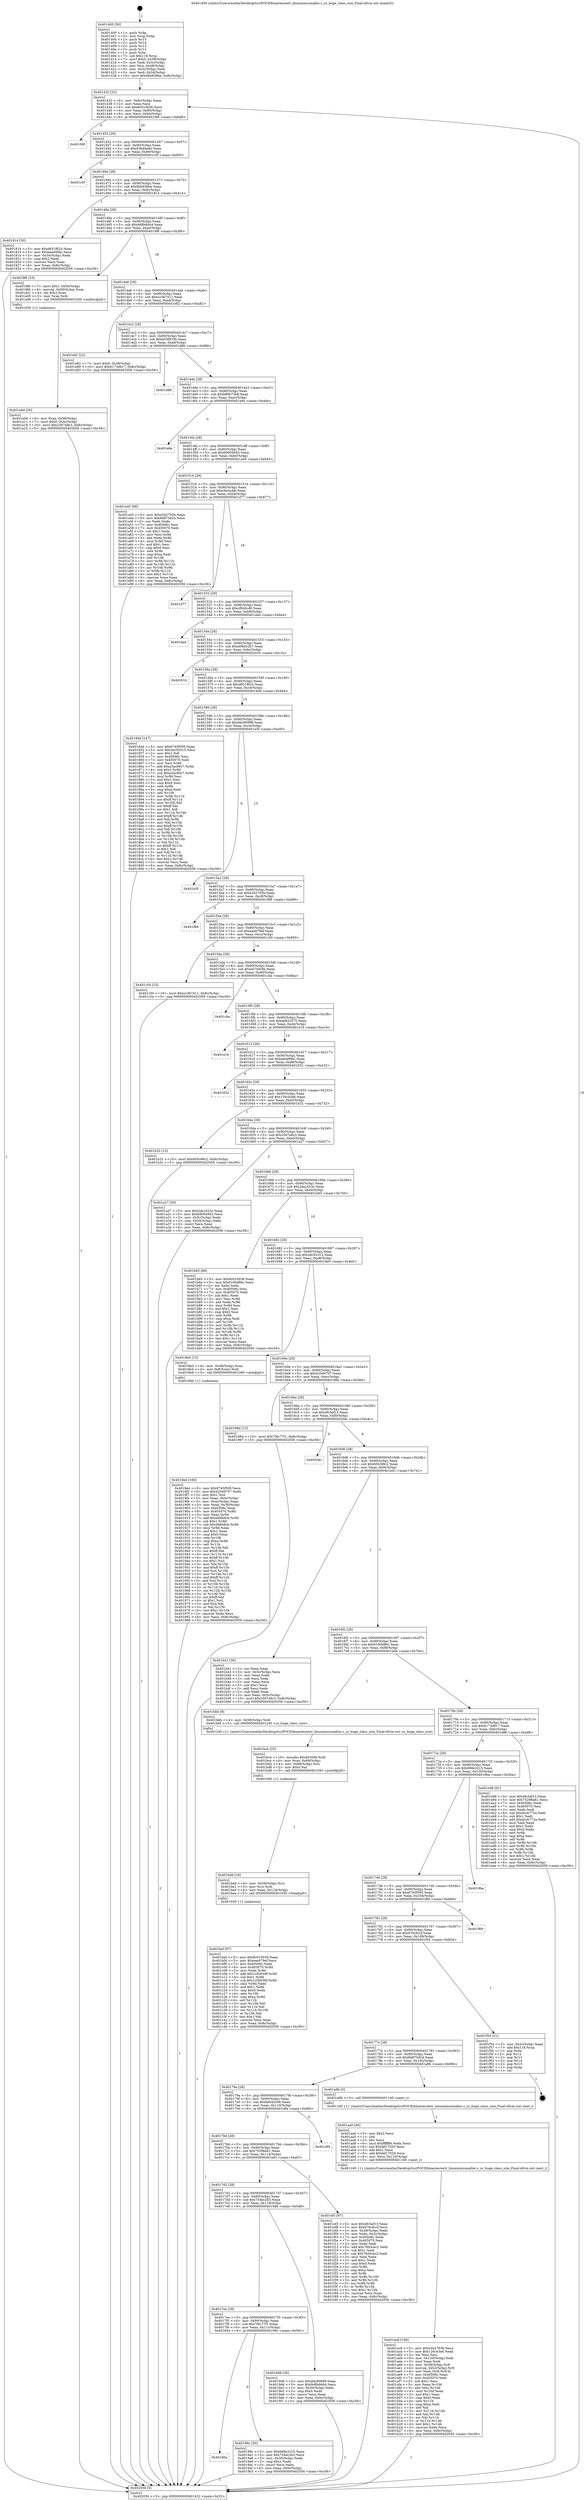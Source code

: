 digraph "0x401400" {
  label = "0x401400 (/mnt/c/Users/mathe/Desktop/tcc/POCII/binaries/extr_linuxmmzsmalloc.c_zs_huge_class_size_Final-ollvm.out::main(0))"
  labelloc = "t"
  node[shape=record]

  Entry [label="",width=0.3,height=0.3,shape=circle,fillcolor=black,style=filled]
  "0x401432" [label="{
     0x401432 [32]\l
     | [instrs]\l
     &nbsp;&nbsp;0x401432 \<+6\>: mov -0x8c(%rbp),%eax\l
     &nbsp;&nbsp;0x401438 \<+2\>: mov %eax,%ecx\l
     &nbsp;&nbsp;0x40143a \<+6\>: sub $0x8c010036,%ecx\l
     &nbsp;&nbsp;0x401440 \<+6\>: mov %eax,-0x90(%rbp)\l
     &nbsp;&nbsp;0x401446 \<+6\>: mov %ecx,-0x94(%rbp)\l
     &nbsp;&nbsp;0x40144c \<+6\>: je 0000000000401fd8 \<main+0xbd8\>\l
  }"]
  "0x401fd8" [label="{
     0x401fd8\l
  }", style=dashed]
  "0x401452" [label="{
     0x401452 [28]\l
     | [instrs]\l
     &nbsp;&nbsp;0x401452 \<+5\>: jmp 0000000000401457 \<main+0x57\>\l
     &nbsp;&nbsp;0x401457 \<+6\>: mov -0x90(%rbp),%eax\l
     &nbsp;&nbsp;0x40145d \<+5\>: sub $0x93bd4ede,%eax\l
     &nbsp;&nbsp;0x401462 \<+6\>: mov %eax,-0x98(%rbp)\l
     &nbsp;&nbsp;0x401468 \<+6\>: je 0000000000401c5f \<main+0x85f\>\l
  }"]
  Exit [label="",width=0.3,height=0.3,shape=circle,fillcolor=black,style=filled,peripheries=2]
  "0x401c5f" [label="{
     0x401c5f\l
  }", style=dashed]
  "0x40146e" [label="{
     0x40146e [28]\l
     | [instrs]\l
     &nbsp;&nbsp;0x40146e \<+5\>: jmp 0000000000401473 \<main+0x73\>\l
     &nbsp;&nbsp;0x401473 \<+6\>: mov -0x90(%rbp),%eax\l
     &nbsp;&nbsp;0x401479 \<+5\>: sub $0x9bb936be,%eax\l
     &nbsp;&nbsp;0x40147e \<+6\>: mov %eax,-0x9c(%rbp)\l
     &nbsp;&nbsp;0x401484 \<+6\>: je 0000000000401814 \<main+0x414\>\l
  }"]
  "0x401bef" [label="{
     0x401bef [97]\l
     | [instrs]\l
     &nbsp;&nbsp;0x401bef \<+5\>: mov $0x8c010036,%eax\l
     &nbsp;&nbsp;0x401bf4 \<+5\>: mov $0xeae979ef,%ecx\l
     &nbsp;&nbsp;0x401bf9 \<+7\>: mov 0x40506c,%edx\l
     &nbsp;&nbsp;0x401c00 \<+8\>: mov 0x405070,%r8d\l
     &nbsp;&nbsp;0x401c08 \<+3\>: mov %edx,%r9d\l
     &nbsp;&nbsp;0x401c0b \<+7\>: add $0x1c5b939f,%r9d\l
     &nbsp;&nbsp;0x401c12 \<+4\>: sub $0x1,%r9d\l
     &nbsp;&nbsp;0x401c16 \<+7\>: sub $0x1c5b939f,%r9d\l
     &nbsp;&nbsp;0x401c1d \<+4\>: imul %r9d,%edx\l
     &nbsp;&nbsp;0x401c21 \<+3\>: and $0x1,%edx\l
     &nbsp;&nbsp;0x401c24 \<+3\>: cmp $0x0,%edx\l
     &nbsp;&nbsp;0x401c27 \<+4\>: sete %r10b\l
     &nbsp;&nbsp;0x401c2b \<+4\>: cmp $0xa,%r8d\l
     &nbsp;&nbsp;0x401c2f \<+4\>: setl %r11b\l
     &nbsp;&nbsp;0x401c33 \<+3\>: mov %r10b,%bl\l
     &nbsp;&nbsp;0x401c36 \<+3\>: and %r11b,%bl\l
     &nbsp;&nbsp;0x401c39 \<+3\>: xor %r11b,%r10b\l
     &nbsp;&nbsp;0x401c3c \<+3\>: or %r10b,%bl\l
     &nbsp;&nbsp;0x401c3f \<+3\>: test $0x1,%bl\l
     &nbsp;&nbsp;0x401c42 \<+3\>: cmovne %ecx,%eax\l
     &nbsp;&nbsp;0x401c45 \<+6\>: mov %eax,-0x8c(%rbp)\l
     &nbsp;&nbsp;0x401c4b \<+5\>: jmp 0000000000402056 \<main+0xc56\>\l
  }"]
  "0x401814" [label="{
     0x401814 [30]\l
     | [instrs]\l
     &nbsp;&nbsp;0x401814 \<+5\>: mov $0xd651f624,%eax\l
     &nbsp;&nbsp;0x401819 \<+5\>: mov $0xeea499bc,%ecx\l
     &nbsp;&nbsp;0x40181e \<+3\>: mov -0x34(%rbp),%edx\l
     &nbsp;&nbsp;0x401821 \<+3\>: cmp $0x2,%edx\l
     &nbsp;&nbsp;0x401824 \<+3\>: cmovne %ecx,%eax\l
     &nbsp;&nbsp;0x401827 \<+6\>: mov %eax,-0x8c(%rbp)\l
     &nbsp;&nbsp;0x40182d \<+5\>: jmp 0000000000402056 \<main+0xc56\>\l
  }"]
  "0x40148a" [label="{
     0x40148a [28]\l
     | [instrs]\l
     &nbsp;&nbsp;0x40148a \<+5\>: jmp 000000000040148f \<main+0x8f\>\l
     &nbsp;&nbsp;0x40148f \<+6\>: mov -0x90(%rbp),%eax\l
     &nbsp;&nbsp;0x401495 \<+5\>: sub $0x9d8b9d44,%eax\l
     &nbsp;&nbsp;0x40149a \<+6\>: mov %eax,-0xa0(%rbp)\l
     &nbsp;&nbsp;0x4014a0 \<+6\>: je 00000000004019f6 \<main+0x5f6\>\l
  }"]
  "0x402056" [label="{
     0x402056 [5]\l
     | [instrs]\l
     &nbsp;&nbsp;0x402056 \<+5\>: jmp 0000000000401432 \<main+0x32\>\l
  }"]
  "0x401400" [label="{
     0x401400 [50]\l
     | [instrs]\l
     &nbsp;&nbsp;0x401400 \<+1\>: push %rbp\l
     &nbsp;&nbsp;0x401401 \<+3\>: mov %rsp,%rbp\l
     &nbsp;&nbsp;0x401404 \<+2\>: push %r15\l
     &nbsp;&nbsp;0x401406 \<+2\>: push %r14\l
     &nbsp;&nbsp;0x401408 \<+2\>: push %r13\l
     &nbsp;&nbsp;0x40140a \<+2\>: push %r12\l
     &nbsp;&nbsp;0x40140c \<+1\>: push %rbx\l
     &nbsp;&nbsp;0x40140d \<+7\>: sub $0x118,%rsp\l
     &nbsp;&nbsp;0x401414 \<+7\>: movl $0x0,-0x38(%rbp)\l
     &nbsp;&nbsp;0x40141b \<+3\>: mov %edi,-0x3c(%rbp)\l
     &nbsp;&nbsp;0x40141e \<+4\>: mov %rsi,-0x48(%rbp)\l
     &nbsp;&nbsp;0x401422 \<+3\>: mov -0x3c(%rbp),%edi\l
     &nbsp;&nbsp;0x401425 \<+3\>: mov %edi,-0x34(%rbp)\l
     &nbsp;&nbsp;0x401428 \<+10\>: movl $0x9bb936be,-0x8c(%rbp)\l
  }"]
  "0x401bdd" [label="{
     0x401bdd [18]\l
     | [instrs]\l
     &nbsp;&nbsp;0x401bdd \<+4\>: mov -0x58(%rbp),%rsi\l
     &nbsp;&nbsp;0x401be1 \<+3\>: mov %rsi,%rdi\l
     &nbsp;&nbsp;0x401be4 \<+6\>: mov %eax,-0x124(%rbp)\l
     &nbsp;&nbsp;0x401bea \<+5\>: call 0000000000401030 \<free@plt\>\l
     | [calls]\l
     &nbsp;&nbsp;0x401030 \{1\} (unknown)\l
  }"]
  "0x4019f6" [label="{
     0x4019f6 [23]\l
     | [instrs]\l
     &nbsp;&nbsp;0x4019f6 \<+7\>: movl $0x1,-0x50(%rbp)\l
     &nbsp;&nbsp;0x4019fd \<+4\>: movslq -0x50(%rbp),%rax\l
     &nbsp;&nbsp;0x401a01 \<+4\>: shl $0x2,%rax\l
     &nbsp;&nbsp;0x401a05 \<+3\>: mov %rax,%rdi\l
     &nbsp;&nbsp;0x401a08 \<+5\>: call 0000000000401050 \<malloc@plt\>\l
     | [calls]\l
     &nbsp;&nbsp;0x401050 \{1\} (unknown)\l
  }"]
  "0x4014a6" [label="{
     0x4014a6 [28]\l
     | [instrs]\l
     &nbsp;&nbsp;0x4014a6 \<+5\>: jmp 00000000004014ab \<main+0xab\>\l
     &nbsp;&nbsp;0x4014ab \<+6\>: mov -0x90(%rbp),%eax\l
     &nbsp;&nbsp;0x4014b1 \<+5\>: sub $0xa10b7411,%eax\l
     &nbsp;&nbsp;0x4014b6 \<+6\>: mov %eax,-0xa4(%rbp)\l
     &nbsp;&nbsp;0x4014bc \<+6\>: je 0000000000401e82 \<main+0xa82\>\l
  }"]
  "0x401bc4" [label="{
     0x401bc4 [25]\l
     | [instrs]\l
     &nbsp;&nbsp;0x401bc4 \<+10\>: movabs $0x4030d6,%rdi\l
     &nbsp;&nbsp;0x401bce \<+4\>: mov %rax,-0x68(%rbp)\l
     &nbsp;&nbsp;0x401bd2 \<+4\>: mov -0x68(%rbp),%rsi\l
     &nbsp;&nbsp;0x401bd6 \<+2\>: mov $0x0,%al\l
     &nbsp;&nbsp;0x401bd8 \<+5\>: call 0000000000401040 \<printf@plt\>\l
     | [calls]\l
     &nbsp;&nbsp;0x401040 \{1\} (unknown)\l
  }"]
  "0x401e82" [label="{
     0x401e82 [22]\l
     | [instrs]\l
     &nbsp;&nbsp;0x401e82 \<+7\>: movl $0x0,-0x38(%rbp)\l
     &nbsp;&nbsp;0x401e89 \<+10\>: movl $0x6173d617,-0x8c(%rbp)\l
     &nbsp;&nbsp;0x401e93 \<+5\>: jmp 0000000000402056 \<main+0xc56\>\l
  }"]
  "0x4014c2" [label="{
     0x4014c2 [28]\l
     | [instrs]\l
     &nbsp;&nbsp;0x4014c2 \<+5\>: jmp 00000000004014c7 \<main+0xc7\>\l
     &nbsp;&nbsp;0x4014c7 \<+6\>: mov -0x90(%rbp),%eax\l
     &nbsp;&nbsp;0x4014cd \<+5\>: sub $0xb03f933b,%eax\l
     &nbsp;&nbsp;0x4014d2 \<+6\>: mov %eax,-0xa8(%rbp)\l
     &nbsp;&nbsp;0x4014d8 \<+6\>: je 0000000000401d86 \<main+0x986\>\l
  }"]
  "0x401ac8" [label="{
     0x401ac8 [106]\l
     | [instrs]\l
     &nbsp;&nbsp;0x401ac8 \<+5\>: mov $0xe342793b,%ecx\l
     &nbsp;&nbsp;0x401acd \<+5\>: mov $0x126c43e6,%edx\l
     &nbsp;&nbsp;0x401ad2 \<+2\>: xor %esi,%esi\l
     &nbsp;&nbsp;0x401ad4 \<+6\>: mov -0x120(%rbp),%edi\l
     &nbsp;&nbsp;0x401ada \<+3\>: imul %eax,%edi\l
     &nbsp;&nbsp;0x401add \<+4\>: mov -0x58(%rbp),%r8\l
     &nbsp;&nbsp;0x401ae1 \<+4\>: movslq -0x5c(%rbp),%r9\l
     &nbsp;&nbsp;0x401ae5 \<+4\>: mov %edi,(%r8,%r9,4)\l
     &nbsp;&nbsp;0x401ae9 \<+7\>: mov 0x40506c,%eax\l
     &nbsp;&nbsp;0x401af0 \<+7\>: mov 0x405070,%edi\l
     &nbsp;&nbsp;0x401af7 \<+3\>: sub $0x1,%esi\l
     &nbsp;&nbsp;0x401afa \<+3\>: mov %eax,%r10d\l
     &nbsp;&nbsp;0x401afd \<+3\>: add %esi,%r10d\l
     &nbsp;&nbsp;0x401b00 \<+4\>: imul %r10d,%eax\l
     &nbsp;&nbsp;0x401b04 \<+3\>: and $0x1,%eax\l
     &nbsp;&nbsp;0x401b07 \<+3\>: cmp $0x0,%eax\l
     &nbsp;&nbsp;0x401b0a \<+4\>: sete %r11b\l
     &nbsp;&nbsp;0x401b0e \<+3\>: cmp $0xa,%edi\l
     &nbsp;&nbsp;0x401b11 \<+3\>: setl %bl\l
     &nbsp;&nbsp;0x401b14 \<+3\>: mov %r11b,%r14b\l
     &nbsp;&nbsp;0x401b17 \<+3\>: and %bl,%r14b\l
     &nbsp;&nbsp;0x401b1a \<+3\>: xor %bl,%r11b\l
     &nbsp;&nbsp;0x401b1d \<+3\>: or %r11b,%r14b\l
     &nbsp;&nbsp;0x401b20 \<+4\>: test $0x1,%r14b\l
     &nbsp;&nbsp;0x401b24 \<+3\>: cmovne %edx,%ecx\l
     &nbsp;&nbsp;0x401b27 \<+6\>: mov %ecx,-0x8c(%rbp)\l
     &nbsp;&nbsp;0x401b2d \<+5\>: jmp 0000000000402056 \<main+0xc56\>\l
  }"]
  "0x401d86" [label="{
     0x401d86\l
  }", style=dashed]
  "0x4014de" [label="{
     0x4014de [28]\l
     | [instrs]\l
     &nbsp;&nbsp;0x4014de \<+5\>: jmp 00000000004014e3 \<main+0xe3\>\l
     &nbsp;&nbsp;0x4014e3 \<+6\>: mov -0x90(%rbp),%eax\l
     &nbsp;&nbsp;0x4014e9 \<+5\>: sub $0xb89b73b8,%eax\l
     &nbsp;&nbsp;0x4014ee \<+6\>: mov %eax,-0xac(%rbp)\l
     &nbsp;&nbsp;0x4014f4 \<+6\>: je 0000000000401e6e \<main+0xa6e\>\l
  }"]
  "0x401aa0" [label="{
     0x401aa0 [40]\l
     | [instrs]\l
     &nbsp;&nbsp;0x401aa0 \<+5\>: mov $0x2,%ecx\l
     &nbsp;&nbsp;0x401aa5 \<+1\>: cltd\l
     &nbsp;&nbsp;0x401aa6 \<+2\>: idiv %ecx\l
     &nbsp;&nbsp;0x401aa8 \<+6\>: imul $0xfffffffe,%edx,%ecx\l
     &nbsp;&nbsp;0x401aae \<+6\>: sub $0xfaf17020,%ecx\l
     &nbsp;&nbsp;0x401ab4 \<+3\>: add $0x1,%ecx\l
     &nbsp;&nbsp;0x401ab7 \<+6\>: add $0xfaf17020,%ecx\l
     &nbsp;&nbsp;0x401abd \<+6\>: mov %ecx,-0x120(%rbp)\l
     &nbsp;&nbsp;0x401ac3 \<+5\>: call 0000000000401160 \<next_i\>\l
     | [calls]\l
     &nbsp;&nbsp;0x401160 \{1\} (/mnt/c/Users/mathe/Desktop/tcc/POCII/binaries/extr_linuxmmzsmalloc.c_zs_huge_class_size_Final-ollvm.out::next_i)\l
  }"]
  "0x401e6e" [label="{
     0x401e6e\l
  }", style=dashed]
  "0x4014fa" [label="{
     0x4014fa [28]\l
     | [instrs]\l
     &nbsp;&nbsp;0x4014fa \<+5\>: jmp 00000000004014ff \<main+0xff\>\l
     &nbsp;&nbsp;0x4014ff \<+6\>: mov -0x90(%rbp),%eax\l
     &nbsp;&nbsp;0x401505 \<+5\>: sub $0xb9004943,%eax\l
     &nbsp;&nbsp;0x40150a \<+6\>: mov %eax,-0xb0(%rbp)\l
     &nbsp;&nbsp;0x401510 \<+6\>: je 0000000000401a45 \<main+0x645\>\l
  }"]
  "0x401a0d" [label="{
     0x401a0d [26]\l
     | [instrs]\l
     &nbsp;&nbsp;0x401a0d \<+4\>: mov %rax,-0x58(%rbp)\l
     &nbsp;&nbsp;0x401a11 \<+7\>: movl $0x0,-0x5c(%rbp)\l
     &nbsp;&nbsp;0x401a18 \<+10\>: movl $0x2567a8c3,-0x8c(%rbp)\l
     &nbsp;&nbsp;0x401a22 \<+5\>: jmp 0000000000402056 \<main+0xc56\>\l
  }"]
  "0x401a45" [label="{
     0x401a45 [86]\l
     | [instrs]\l
     &nbsp;&nbsp;0x401a45 \<+5\>: mov $0xe342793b,%eax\l
     &nbsp;&nbsp;0x401a4a \<+5\>: mov $0x6b875d24,%ecx\l
     &nbsp;&nbsp;0x401a4f \<+2\>: xor %edx,%edx\l
     &nbsp;&nbsp;0x401a51 \<+7\>: mov 0x40506c,%esi\l
     &nbsp;&nbsp;0x401a58 \<+7\>: mov 0x405070,%edi\l
     &nbsp;&nbsp;0x401a5f \<+3\>: sub $0x1,%edx\l
     &nbsp;&nbsp;0x401a62 \<+3\>: mov %esi,%r8d\l
     &nbsp;&nbsp;0x401a65 \<+3\>: add %edx,%r8d\l
     &nbsp;&nbsp;0x401a68 \<+4\>: imul %r8d,%esi\l
     &nbsp;&nbsp;0x401a6c \<+3\>: and $0x1,%esi\l
     &nbsp;&nbsp;0x401a6f \<+3\>: cmp $0x0,%esi\l
     &nbsp;&nbsp;0x401a72 \<+4\>: sete %r9b\l
     &nbsp;&nbsp;0x401a76 \<+3\>: cmp $0xa,%edi\l
     &nbsp;&nbsp;0x401a79 \<+4\>: setl %r10b\l
     &nbsp;&nbsp;0x401a7d \<+3\>: mov %r9b,%r11b\l
     &nbsp;&nbsp;0x401a80 \<+3\>: and %r10b,%r11b\l
     &nbsp;&nbsp;0x401a83 \<+3\>: xor %r10b,%r9b\l
     &nbsp;&nbsp;0x401a86 \<+3\>: or %r9b,%r11b\l
     &nbsp;&nbsp;0x401a89 \<+4\>: test $0x1,%r11b\l
     &nbsp;&nbsp;0x401a8d \<+3\>: cmovne %ecx,%eax\l
     &nbsp;&nbsp;0x401a90 \<+6\>: mov %eax,-0x8c(%rbp)\l
     &nbsp;&nbsp;0x401a96 \<+5\>: jmp 0000000000402056 \<main+0xc56\>\l
  }"]
  "0x401516" [label="{
     0x401516 [28]\l
     | [instrs]\l
     &nbsp;&nbsp;0x401516 \<+5\>: jmp 000000000040151b \<main+0x11b\>\l
     &nbsp;&nbsp;0x40151b \<+6\>: mov -0x90(%rbp),%eax\l
     &nbsp;&nbsp;0x401521 \<+5\>: sub $0xc9a5a4fe,%eax\l
     &nbsp;&nbsp;0x401526 \<+6\>: mov %eax,-0xb4(%rbp)\l
     &nbsp;&nbsp;0x40152c \<+6\>: je 0000000000401d77 \<main+0x977\>\l
  }"]
  "0x40180a" [label="{
     0x40180a\l
  }", style=dashed]
  "0x401d77" [label="{
     0x401d77\l
  }", style=dashed]
  "0x401532" [label="{
     0x401532 [28]\l
     | [instrs]\l
     &nbsp;&nbsp;0x401532 \<+5\>: jmp 0000000000401537 \<main+0x137\>\l
     &nbsp;&nbsp;0x401537 \<+6\>: mov -0x90(%rbp),%eax\l
     &nbsp;&nbsp;0x40153d \<+5\>: sub $0xcf040cd9,%eax\l
     &nbsp;&nbsp;0x401542 \<+6\>: mov %eax,-0xb8(%rbp)\l
     &nbsp;&nbsp;0x401548 \<+6\>: je 0000000000401da4 \<main+0x9a4\>\l
  }"]
  "0x40199c" [label="{
     0x40199c [30]\l
     | [instrs]\l
     &nbsp;&nbsp;0x40199c \<+5\>: mov $0x668e3215,%eax\l
     &nbsp;&nbsp;0x4019a1 \<+5\>: mov $0x754bc2b3,%ecx\l
     &nbsp;&nbsp;0x4019a6 \<+3\>: mov -0x30(%rbp),%edx\l
     &nbsp;&nbsp;0x4019a9 \<+3\>: cmp $0x1,%edx\l
     &nbsp;&nbsp;0x4019ac \<+3\>: cmovl %ecx,%eax\l
     &nbsp;&nbsp;0x4019af \<+6\>: mov %eax,-0x8c(%rbp)\l
     &nbsp;&nbsp;0x4019b5 \<+5\>: jmp 0000000000402056 \<main+0xc56\>\l
  }"]
  "0x401da4" [label="{
     0x401da4\l
  }", style=dashed]
  "0x40154e" [label="{
     0x40154e [28]\l
     | [instrs]\l
     &nbsp;&nbsp;0x40154e \<+5\>: jmp 0000000000401553 \<main+0x153\>\l
     &nbsp;&nbsp;0x401553 \<+6\>: mov -0x90(%rbp),%eax\l
     &nbsp;&nbsp;0x401559 \<+5\>: sub $0xd06b52b7,%eax\l
     &nbsp;&nbsp;0x40155e \<+6\>: mov %eax,-0xbc(%rbp)\l
     &nbsp;&nbsp;0x401564 \<+6\>: je 000000000040201b \<main+0xc1b\>\l
  }"]
  "0x4017ee" [label="{
     0x4017ee [28]\l
     | [instrs]\l
     &nbsp;&nbsp;0x4017ee \<+5\>: jmp 00000000004017f3 \<main+0x3f3\>\l
     &nbsp;&nbsp;0x4017f3 \<+6\>: mov -0x90(%rbp),%eax\l
     &nbsp;&nbsp;0x4017f9 \<+5\>: sub $0x7f4c77f1,%eax\l
     &nbsp;&nbsp;0x4017fe \<+6\>: mov %eax,-0x11c(%rbp)\l
     &nbsp;&nbsp;0x401804 \<+6\>: je 000000000040199c \<main+0x59c\>\l
  }"]
  "0x40201b" [label="{
     0x40201b\l
  }", style=dashed]
  "0x40156a" [label="{
     0x40156a [28]\l
     | [instrs]\l
     &nbsp;&nbsp;0x40156a \<+5\>: jmp 000000000040156f \<main+0x16f\>\l
     &nbsp;&nbsp;0x40156f \<+6\>: mov -0x90(%rbp),%eax\l
     &nbsp;&nbsp;0x401575 \<+5\>: sub $0xd651f624,%eax\l
     &nbsp;&nbsp;0x40157a \<+6\>: mov %eax,-0xc0(%rbp)\l
     &nbsp;&nbsp;0x401580 \<+6\>: je 000000000040184d \<main+0x44d\>\l
  }"]
  "0x4019d8" [label="{
     0x4019d8 [30]\l
     | [instrs]\l
     &nbsp;&nbsp;0x4019d8 \<+5\>: mov $0xddc80998,%eax\l
     &nbsp;&nbsp;0x4019dd \<+5\>: mov $0x9d8b9d44,%ecx\l
     &nbsp;&nbsp;0x4019e2 \<+3\>: mov -0x30(%rbp),%edx\l
     &nbsp;&nbsp;0x4019e5 \<+3\>: cmp $0x0,%edx\l
     &nbsp;&nbsp;0x4019e8 \<+3\>: cmove %ecx,%eax\l
     &nbsp;&nbsp;0x4019eb \<+6\>: mov %eax,-0x8c(%rbp)\l
     &nbsp;&nbsp;0x4019f1 \<+5\>: jmp 0000000000402056 \<main+0xc56\>\l
  }"]
  "0x40184d" [label="{
     0x40184d [147]\l
     | [instrs]\l
     &nbsp;&nbsp;0x40184d \<+5\>: mov $0x6745f595,%eax\l
     &nbsp;&nbsp;0x401852 \<+5\>: mov $0x3dc50315,%ecx\l
     &nbsp;&nbsp;0x401857 \<+2\>: mov $0x1,%dl\l
     &nbsp;&nbsp;0x401859 \<+7\>: mov 0x40506c,%esi\l
     &nbsp;&nbsp;0x401860 \<+7\>: mov 0x405070,%edi\l
     &nbsp;&nbsp;0x401867 \<+3\>: mov %esi,%r8d\l
     &nbsp;&nbsp;0x40186a \<+7\>: add $0xa3ac80c7,%r8d\l
     &nbsp;&nbsp;0x401871 \<+4\>: sub $0x1,%r8d\l
     &nbsp;&nbsp;0x401875 \<+7\>: sub $0xa3ac80c7,%r8d\l
     &nbsp;&nbsp;0x40187c \<+4\>: imul %r8d,%esi\l
     &nbsp;&nbsp;0x401880 \<+3\>: and $0x1,%esi\l
     &nbsp;&nbsp;0x401883 \<+3\>: cmp $0x0,%esi\l
     &nbsp;&nbsp;0x401886 \<+4\>: sete %r9b\l
     &nbsp;&nbsp;0x40188a \<+3\>: cmp $0xa,%edi\l
     &nbsp;&nbsp;0x40188d \<+4\>: setl %r10b\l
     &nbsp;&nbsp;0x401891 \<+3\>: mov %r9b,%r11b\l
     &nbsp;&nbsp;0x401894 \<+4\>: xor $0xff,%r11b\l
     &nbsp;&nbsp;0x401898 \<+3\>: mov %r10b,%bl\l
     &nbsp;&nbsp;0x40189b \<+3\>: xor $0xff,%bl\l
     &nbsp;&nbsp;0x40189e \<+3\>: xor $0x1,%dl\l
     &nbsp;&nbsp;0x4018a1 \<+3\>: mov %r11b,%r14b\l
     &nbsp;&nbsp;0x4018a4 \<+4\>: and $0xff,%r14b\l
     &nbsp;&nbsp;0x4018a8 \<+3\>: and %dl,%r9b\l
     &nbsp;&nbsp;0x4018ab \<+3\>: mov %bl,%r15b\l
     &nbsp;&nbsp;0x4018ae \<+4\>: and $0xff,%r15b\l
     &nbsp;&nbsp;0x4018b2 \<+3\>: and %dl,%r10b\l
     &nbsp;&nbsp;0x4018b5 \<+3\>: or %r9b,%r14b\l
     &nbsp;&nbsp;0x4018b8 \<+3\>: or %r10b,%r15b\l
     &nbsp;&nbsp;0x4018bb \<+3\>: xor %r15b,%r14b\l
     &nbsp;&nbsp;0x4018be \<+3\>: or %bl,%r11b\l
     &nbsp;&nbsp;0x4018c1 \<+4\>: xor $0xff,%r11b\l
     &nbsp;&nbsp;0x4018c5 \<+3\>: or $0x1,%dl\l
     &nbsp;&nbsp;0x4018c8 \<+3\>: and %dl,%r11b\l
     &nbsp;&nbsp;0x4018cb \<+3\>: or %r11b,%r14b\l
     &nbsp;&nbsp;0x4018ce \<+4\>: test $0x1,%r14b\l
     &nbsp;&nbsp;0x4018d2 \<+3\>: cmovne %ecx,%eax\l
     &nbsp;&nbsp;0x4018d5 \<+6\>: mov %eax,-0x8c(%rbp)\l
     &nbsp;&nbsp;0x4018db \<+5\>: jmp 0000000000402056 \<main+0xc56\>\l
  }"]
  "0x401586" [label="{
     0x401586 [28]\l
     | [instrs]\l
     &nbsp;&nbsp;0x401586 \<+5\>: jmp 000000000040158b \<main+0x18b\>\l
     &nbsp;&nbsp;0x40158b \<+6\>: mov -0x90(%rbp),%eax\l
     &nbsp;&nbsp;0x401591 \<+5\>: sub $0xddc80998,%eax\l
     &nbsp;&nbsp;0x401596 \<+6\>: mov %eax,-0xc4(%rbp)\l
     &nbsp;&nbsp;0x40159c \<+6\>: je 0000000000401e5f \<main+0xa5f\>\l
  }"]
  "0x4017d2" [label="{
     0x4017d2 [28]\l
     | [instrs]\l
     &nbsp;&nbsp;0x4017d2 \<+5\>: jmp 00000000004017d7 \<main+0x3d7\>\l
     &nbsp;&nbsp;0x4017d7 \<+6\>: mov -0x90(%rbp),%eax\l
     &nbsp;&nbsp;0x4017dd \<+5\>: sub $0x754bc2b3,%eax\l
     &nbsp;&nbsp;0x4017e2 \<+6\>: mov %eax,-0x118(%rbp)\l
     &nbsp;&nbsp;0x4017e8 \<+6\>: je 00000000004019d8 \<main+0x5d8\>\l
  }"]
  "0x401e5f" [label="{
     0x401e5f\l
  }", style=dashed]
  "0x4015a2" [label="{
     0x4015a2 [28]\l
     | [instrs]\l
     &nbsp;&nbsp;0x4015a2 \<+5\>: jmp 00000000004015a7 \<main+0x1a7\>\l
     &nbsp;&nbsp;0x4015a7 \<+6\>: mov -0x90(%rbp),%eax\l
     &nbsp;&nbsp;0x4015ad \<+5\>: sub $0xe342793b,%eax\l
     &nbsp;&nbsp;0x4015b2 \<+6\>: mov %eax,-0xc8(%rbp)\l
     &nbsp;&nbsp;0x4015b8 \<+6\>: je 0000000000401f88 \<main+0xb88\>\l
  }"]
  "0x401ef3" [label="{
     0x401ef3 [97]\l
     | [instrs]\l
     &nbsp;&nbsp;0x401ef3 \<+5\>: mov $0x4fc5af13,%eax\l
     &nbsp;&nbsp;0x401ef8 \<+5\>: mov $0x676c6ccf,%ecx\l
     &nbsp;&nbsp;0x401efd \<+3\>: mov -0x38(%rbp),%edx\l
     &nbsp;&nbsp;0x401f00 \<+3\>: mov %edx,-0x2c(%rbp)\l
     &nbsp;&nbsp;0x401f03 \<+7\>: mov 0x40506c,%edx\l
     &nbsp;&nbsp;0x401f0a \<+7\>: mov 0x405070,%esi\l
     &nbsp;&nbsp;0x401f11 \<+2\>: mov %edx,%edi\l
     &nbsp;&nbsp;0x401f13 \<+6\>: add $0x76d3cec2,%edi\l
     &nbsp;&nbsp;0x401f19 \<+3\>: sub $0x1,%edi\l
     &nbsp;&nbsp;0x401f1c \<+6\>: sub $0x76d3cec2,%edi\l
     &nbsp;&nbsp;0x401f22 \<+3\>: imul %edi,%edx\l
     &nbsp;&nbsp;0x401f25 \<+3\>: and $0x1,%edx\l
     &nbsp;&nbsp;0x401f28 \<+3\>: cmp $0x0,%edx\l
     &nbsp;&nbsp;0x401f2b \<+4\>: sete %r8b\l
     &nbsp;&nbsp;0x401f2f \<+3\>: cmp $0xa,%esi\l
     &nbsp;&nbsp;0x401f32 \<+4\>: setl %r9b\l
     &nbsp;&nbsp;0x401f36 \<+3\>: mov %r8b,%r10b\l
     &nbsp;&nbsp;0x401f39 \<+3\>: and %r9b,%r10b\l
     &nbsp;&nbsp;0x401f3c \<+3\>: xor %r9b,%r8b\l
     &nbsp;&nbsp;0x401f3f \<+3\>: or %r8b,%r10b\l
     &nbsp;&nbsp;0x401f42 \<+4\>: test $0x1,%r10b\l
     &nbsp;&nbsp;0x401f46 \<+3\>: cmovne %ecx,%eax\l
     &nbsp;&nbsp;0x401f49 \<+6\>: mov %eax,-0x8c(%rbp)\l
     &nbsp;&nbsp;0x401f4f \<+5\>: jmp 0000000000402056 \<main+0xc56\>\l
  }"]
  "0x401f88" [label="{
     0x401f88\l
  }", style=dashed]
  "0x4015be" [label="{
     0x4015be [28]\l
     | [instrs]\l
     &nbsp;&nbsp;0x4015be \<+5\>: jmp 00000000004015c3 \<main+0x1c3\>\l
     &nbsp;&nbsp;0x4015c3 \<+6\>: mov -0x90(%rbp),%eax\l
     &nbsp;&nbsp;0x4015c9 \<+5\>: sub $0xeae979ef,%eax\l
     &nbsp;&nbsp;0x4015ce \<+6\>: mov %eax,-0xcc(%rbp)\l
     &nbsp;&nbsp;0x4015d4 \<+6\>: je 0000000000401c50 \<main+0x850\>\l
  }"]
  "0x4017b6" [label="{
     0x4017b6 [28]\l
     | [instrs]\l
     &nbsp;&nbsp;0x4017b6 \<+5\>: jmp 00000000004017bb \<main+0x3bb\>\l
     &nbsp;&nbsp;0x4017bb \<+6\>: mov -0x90(%rbp),%eax\l
     &nbsp;&nbsp;0x4017c1 \<+5\>: sub $0x75296a61,%eax\l
     &nbsp;&nbsp;0x4017c6 \<+6\>: mov %eax,-0x114(%rbp)\l
     &nbsp;&nbsp;0x4017cc \<+6\>: je 0000000000401ef3 \<main+0xaf3\>\l
  }"]
  "0x401c50" [label="{
     0x401c50 [15]\l
     | [instrs]\l
     &nbsp;&nbsp;0x401c50 \<+10\>: movl $0xa10b7411,-0x8c(%rbp)\l
     &nbsp;&nbsp;0x401c5a \<+5\>: jmp 0000000000402056 \<main+0xc56\>\l
  }"]
  "0x4015da" [label="{
     0x4015da [28]\l
     | [instrs]\l
     &nbsp;&nbsp;0x4015da \<+5\>: jmp 00000000004015df \<main+0x1df\>\l
     &nbsp;&nbsp;0x4015df \<+6\>: mov -0x90(%rbp),%eax\l
     &nbsp;&nbsp;0x4015e5 \<+5\>: sub $0xed745c9e,%eax\l
     &nbsp;&nbsp;0x4015ea \<+6\>: mov %eax,-0xd0(%rbp)\l
     &nbsp;&nbsp;0x4015f0 \<+6\>: je 0000000000401cba \<main+0x8ba\>\l
  }"]
  "0x401df4" [label="{
     0x401df4\l
  }", style=dashed]
  "0x401cba" [label="{
     0x401cba\l
  }", style=dashed]
  "0x4015f6" [label="{
     0x4015f6 [28]\l
     | [instrs]\l
     &nbsp;&nbsp;0x4015f6 \<+5\>: jmp 00000000004015fb \<main+0x1fb\>\l
     &nbsp;&nbsp;0x4015fb \<+6\>: mov -0x90(%rbp),%eax\l
     &nbsp;&nbsp;0x401601 \<+5\>: sub $0xee823575,%eax\l
     &nbsp;&nbsp;0x401606 \<+6\>: mov %eax,-0xd4(%rbp)\l
     &nbsp;&nbsp;0x40160c \<+6\>: je 0000000000401e16 \<main+0xa16\>\l
  }"]
  "0x40179a" [label="{
     0x40179a [28]\l
     | [instrs]\l
     &nbsp;&nbsp;0x40179a \<+5\>: jmp 000000000040179f \<main+0x39f\>\l
     &nbsp;&nbsp;0x40179f \<+6\>: mov -0x90(%rbp),%eax\l
     &nbsp;&nbsp;0x4017a5 \<+5\>: sub $0x6e043c06,%eax\l
     &nbsp;&nbsp;0x4017aa \<+6\>: mov %eax,-0x110(%rbp)\l
     &nbsp;&nbsp;0x4017b0 \<+6\>: je 0000000000401df4 \<main+0x9f4\>\l
  }"]
  "0x401e16" [label="{
     0x401e16\l
  }", style=dashed]
  "0x401612" [label="{
     0x401612 [28]\l
     | [instrs]\l
     &nbsp;&nbsp;0x401612 \<+5\>: jmp 0000000000401617 \<main+0x217\>\l
     &nbsp;&nbsp;0x401617 \<+6\>: mov -0x90(%rbp),%eax\l
     &nbsp;&nbsp;0x40161d \<+5\>: sub $0xeea499bc,%eax\l
     &nbsp;&nbsp;0x401622 \<+6\>: mov %eax,-0xd8(%rbp)\l
     &nbsp;&nbsp;0x401628 \<+6\>: je 0000000000401832 \<main+0x432\>\l
  }"]
  "0x401a9b" [label="{
     0x401a9b [5]\l
     | [instrs]\l
     &nbsp;&nbsp;0x401a9b \<+5\>: call 0000000000401160 \<next_i\>\l
     | [calls]\l
     &nbsp;&nbsp;0x401160 \{1\} (/mnt/c/Users/mathe/Desktop/tcc/POCII/binaries/extr_linuxmmzsmalloc.c_zs_huge_class_size_Final-ollvm.out::next_i)\l
  }"]
  "0x401832" [label="{
     0x401832\l
  }", style=dashed]
  "0x40162e" [label="{
     0x40162e [28]\l
     | [instrs]\l
     &nbsp;&nbsp;0x40162e \<+5\>: jmp 0000000000401633 \<main+0x233\>\l
     &nbsp;&nbsp;0x401633 \<+6\>: mov -0x90(%rbp),%eax\l
     &nbsp;&nbsp;0x401639 \<+5\>: sub $0x126c43e6,%eax\l
     &nbsp;&nbsp;0x40163e \<+6\>: mov %eax,-0xdc(%rbp)\l
     &nbsp;&nbsp;0x401644 \<+6\>: je 0000000000401b32 \<main+0x732\>\l
  }"]
  "0x40177e" [label="{
     0x40177e [28]\l
     | [instrs]\l
     &nbsp;&nbsp;0x40177e \<+5\>: jmp 0000000000401783 \<main+0x383\>\l
     &nbsp;&nbsp;0x401783 \<+6\>: mov -0x90(%rbp),%eax\l
     &nbsp;&nbsp;0x401789 \<+5\>: sub $0x6b875d24,%eax\l
     &nbsp;&nbsp;0x40178e \<+6\>: mov %eax,-0x10c(%rbp)\l
     &nbsp;&nbsp;0x401794 \<+6\>: je 0000000000401a9b \<main+0x69b\>\l
  }"]
  "0x401b32" [label="{
     0x401b32 [15]\l
     | [instrs]\l
     &nbsp;&nbsp;0x401b32 \<+10\>: movl $0x605c99c2,-0x8c(%rbp)\l
     &nbsp;&nbsp;0x401b3c \<+5\>: jmp 0000000000402056 \<main+0xc56\>\l
  }"]
  "0x40164a" [label="{
     0x40164a [28]\l
     | [instrs]\l
     &nbsp;&nbsp;0x40164a \<+5\>: jmp 000000000040164f \<main+0x24f\>\l
     &nbsp;&nbsp;0x40164f \<+6\>: mov -0x90(%rbp),%eax\l
     &nbsp;&nbsp;0x401655 \<+5\>: sub $0x2567a8c3,%eax\l
     &nbsp;&nbsp;0x40165a \<+6\>: mov %eax,-0xe0(%rbp)\l
     &nbsp;&nbsp;0x401660 \<+6\>: je 0000000000401a27 \<main+0x627\>\l
  }"]
  "0x401f54" [label="{
     0x401f54 [21]\l
     | [instrs]\l
     &nbsp;&nbsp;0x401f54 \<+3\>: mov -0x2c(%rbp),%eax\l
     &nbsp;&nbsp;0x401f57 \<+7\>: add $0x118,%rsp\l
     &nbsp;&nbsp;0x401f5e \<+1\>: pop %rbx\l
     &nbsp;&nbsp;0x401f5f \<+2\>: pop %r12\l
     &nbsp;&nbsp;0x401f61 \<+2\>: pop %r13\l
     &nbsp;&nbsp;0x401f63 \<+2\>: pop %r14\l
     &nbsp;&nbsp;0x401f65 \<+2\>: pop %r15\l
     &nbsp;&nbsp;0x401f67 \<+1\>: pop %rbp\l
     &nbsp;&nbsp;0x401f68 \<+1\>: ret\l
  }"]
  "0x401a27" [label="{
     0x401a27 [30]\l
     | [instrs]\l
     &nbsp;&nbsp;0x401a27 \<+5\>: mov $0x2da1623c,%eax\l
     &nbsp;&nbsp;0x401a2c \<+5\>: mov $0xb9004943,%ecx\l
     &nbsp;&nbsp;0x401a31 \<+3\>: mov -0x5c(%rbp),%edx\l
     &nbsp;&nbsp;0x401a34 \<+3\>: cmp -0x50(%rbp),%edx\l
     &nbsp;&nbsp;0x401a37 \<+3\>: cmovl %ecx,%eax\l
     &nbsp;&nbsp;0x401a3a \<+6\>: mov %eax,-0x8c(%rbp)\l
     &nbsp;&nbsp;0x401a40 \<+5\>: jmp 0000000000402056 \<main+0xc56\>\l
  }"]
  "0x401666" [label="{
     0x401666 [28]\l
     | [instrs]\l
     &nbsp;&nbsp;0x401666 \<+5\>: jmp 000000000040166b \<main+0x26b\>\l
     &nbsp;&nbsp;0x40166b \<+6\>: mov -0x90(%rbp),%eax\l
     &nbsp;&nbsp;0x401671 \<+5\>: sub $0x2da1623c,%eax\l
     &nbsp;&nbsp;0x401676 \<+6\>: mov %eax,-0xe4(%rbp)\l
     &nbsp;&nbsp;0x40167c \<+6\>: je 0000000000401b65 \<main+0x765\>\l
  }"]
  "0x401762" [label="{
     0x401762 [28]\l
     | [instrs]\l
     &nbsp;&nbsp;0x401762 \<+5\>: jmp 0000000000401767 \<main+0x367\>\l
     &nbsp;&nbsp;0x401767 \<+6\>: mov -0x90(%rbp),%eax\l
     &nbsp;&nbsp;0x40176d \<+5\>: sub $0x676c6ccf,%eax\l
     &nbsp;&nbsp;0x401772 \<+6\>: mov %eax,-0x108(%rbp)\l
     &nbsp;&nbsp;0x401778 \<+6\>: je 0000000000401f54 \<main+0xb54\>\l
  }"]
  "0x401b65" [label="{
     0x401b65 [86]\l
     | [instrs]\l
     &nbsp;&nbsp;0x401b65 \<+5\>: mov $0x8c010036,%eax\l
     &nbsp;&nbsp;0x401b6a \<+5\>: mov $0x6160d86c,%ecx\l
     &nbsp;&nbsp;0x401b6f \<+2\>: xor %edx,%edx\l
     &nbsp;&nbsp;0x401b71 \<+7\>: mov 0x40506c,%esi\l
     &nbsp;&nbsp;0x401b78 \<+7\>: mov 0x405070,%edi\l
     &nbsp;&nbsp;0x401b7f \<+3\>: sub $0x1,%edx\l
     &nbsp;&nbsp;0x401b82 \<+3\>: mov %esi,%r8d\l
     &nbsp;&nbsp;0x401b85 \<+3\>: add %edx,%r8d\l
     &nbsp;&nbsp;0x401b88 \<+4\>: imul %r8d,%esi\l
     &nbsp;&nbsp;0x401b8c \<+3\>: and $0x1,%esi\l
     &nbsp;&nbsp;0x401b8f \<+3\>: cmp $0x0,%esi\l
     &nbsp;&nbsp;0x401b92 \<+4\>: sete %r9b\l
     &nbsp;&nbsp;0x401b96 \<+3\>: cmp $0xa,%edi\l
     &nbsp;&nbsp;0x401b99 \<+4\>: setl %r10b\l
     &nbsp;&nbsp;0x401b9d \<+3\>: mov %r9b,%r11b\l
     &nbsp;&nbsp;0x401ba0 \<+3\>: and %r10b,%r11b\l
     &nbsp;&nbsp;0x401ba3 \<+3\>: xor %r10b,%r9b\l
     &nbsp;&nbsp;0x401ba6 \<+3\>: or %r9b,%r11b\l
     &nbsp;&nbsp;0x401ba9 \<+4\>: test $0x1,%r11b\l
     &nbsp;&nbsp;0x401bad \<+3\>: cmovne %ecx,%eax\l
     &nbsp;&nbsp;0x401bb0 \<+6\>: mov %eax,-0x8c(%rbp)\l
     &nbsp;&nbsp;0x401bb6 \<+5\>: jmp 0000000000402056 \<main+0xc56\>\l
  }"]
  "0x401682" [label="{
     0x401682 [28]\l
     | [instrs]\l
     &nbsp;&nbsp;0x401682 \<+5\>: jmp 0000000000401687 \<main+0x287\>\l
     &nbsp;&nbsp;0x401687 \<+6\>: mov -0x90(%rbp),%eax\l
     &nbsp;&nbsp;0x40168d \<+5\>: sub $0x3dc50315,%eax\l
     &nbsp;&nbsp;0x401692 \<+6\>: mov %eax,-0xe8(%rbp)\l
     &nbsp;&nbsp;0x401698 \<+6\>: je 00000000004018e0 \<main+0x4e0\>\l
  }"]
  "0x401f69" [label="{
     0x401f69\l
  }", style=dashed]
  "0x4018e0" [label="{
     0x4018e0 [13]\l
     | [instrs]\l
     &nbsp;&nbsp;0x4018e0 \<+4\>: mov -0x48(%rbp),%rax\l
     &nbsp;&nbsp;0x4018e4 \<+4\>: mov 0x8(%rax),%rdi\l
     &nbsp;&nbsp;0x4018e8 \<+5\>: call 0000000000401060 \<atoi@plt\>\l
     | [calls]\l
     &nbsp;&nbsp;0x401060 \{1\} (unknown)\l
  }"]
  "0x40169e" [label="{
     0x40169e [28]\l
     | [instrs]\l
     &nbsp;&nbsp;0x40169e \<+5\>: jmp 00000000004016a3 \<main+0x2a3\>\l
     &nbsp;&nbsp;0x4016a3 \<+6\>: mov -0x90(%rbp),%eax\l
     &nbsp;&nbsp;0x4016a9 \<+5\>: sub $0x42049707,%eax\l
     &nbsp;&nbsp;0x4016ae \<+6\>: mov %eax,-0xec(%rbp)\l
     &nbsp;&nbsp;0x4016b4 \<+6\>: je 000000000040198d \<main+0x58d\>\l
  }"]
  "0x4018ed" [label="{
     0x4018ed [160]\l
     | [instrs]\l
     &nbsp;&nbsp;0x4018ed \<+5\>: mov $0x6745f595,%ecx\l
     &nbsp;&nbsp;0x4018f2 \<+5\>: mov $0x42049707,%edx\l
     &nbsp;&nbsp;0x4018f7 \<+3\>: mov $0x1,%sil\l
     &nbsp;&nbsp;0x4018fa \<+3\>: mov %eax,-0x4c(%rbp)\l
     &nbsp;&nbsp;0x4018fd \<+3\>: mov -0x4c(%rbp),%eax\l
     &nbsp;&nbsp;0x401900 \<+3\>: mov %eax,-0x30(%rbp)\l
     &nbsp;&nbsp;0x401903 \<+7\>: mov 0x40506c,%eax\l
     &nbsp;&nbsp;0x40190a \<+8\>: mov 0x405070,%r8d\l
     &nbsp;&nbsp;0x401912 \<+3\>: mov %eax,%r9d\l
     &nbsp;&nbsp;0x401915 \<+7\>: add $0xd4b68cb,%r9d\l
     &nbsp;&nbsp;0x40191c \<+4\>: sub $0x1,%r9d\l
     &nbsp;&nbsp;0x401920 \<+7\>: sub $0xd4b68cb,%r9d\l
     &nbsp;&nbsp;0x401927 \<+4\>: imul %r9d,%eax\l
     &nbsp;&nbsp;0x40192b \<+3\>: and $0x1,%eax\l
     &nbsp;&nbsp;0x40192e \<+3\>: cmp $0x0,%eax\l
     &nbsp;&nbsp;0x401931 \<+4\>: sete %r10b\l
     &nbsp;&nbsp;0x401935 \<+4\>: cmp $0xa,%r8d\l
     &nbsp;&nbsp;0x401939 \<+4\>: setl %r11b\l
     &nbsp;&nbsp;0x40193d \<+3\>: mov %r10b,%bl\l
     &nbsp;&nbsp;0x401940 \<+3\>: xor $0xff,%bl\l
     &nbsp;&nbsp;0x401943 \<+3\>: mov %r11b,%r14b\l
     &nbsp;&nbsp;0x401946 \<+4\>: xor $0xff,%r14b\l
     &nbsp;&nbsp;0x40194a \<+4\>: xor $0x1,%sil\l
     &nbsp;&nbsp;0x40194e \<+3\>: mov %bl,%r15b\l
     &nbsp;&nbsp;0x401951 \<+4\>: and $0xff,%r15b\l
     &nbsp;&nbsp;0x401955 \<+3\>: and %sil,%r10b\l
     &nbsp;&nbsp;0x401958 \<+3\>: mov %r14b,%r12b\l
     &nbsp;&nbsp;0x40195b \<+4\>: and $0xff,%r12b\l
     &nbsp;&nbsp;0x40195f \<+3\>: and %sil,%r11b\l
     &nbsp;&nbsp;0x401962 \<+3\>: or %r10b,%r15b\l
     &nbsp;&nbsp;0x401965 \<+3\>: or %r11b,%r12b\l
     &nbsp;&nbsp;0x401968 \<+3\>: xor %r12b,%r15b\l
     &nbsp;&nbsp;0x40196b \<+3\>: or %r14b,%bl\l
     &nbsp;&nbsp;0x40196e \<+3\>: xor $0xff,%bl\l
     &nbsp;&nbsp;0x401971 \<+4\>: or $0x1,%sil\l
     &nbsp;&nbsp;0x401975 \<+3\>: and %sil,%bl\l
     &nbsp;&nbsp;0x401978 \<+3\>: or %bl,%r15b\l
     &nbsp;&nbsp;0x40197b \<+4\>: test $0x1,%r15b\l
     &nbsp;&nbsp;0x40197f \<+3\>: cmovne %edx,%ecx\l
     &nbsp;&nbsp;0x401982 \<+6\>: mov %ecx,-0x8c(%rbp)\l
     &nbsp;&nbsp;0x401988 \<+5\>: jmp 0000000000402056 \<main+0xc56\>\l
  }"]
  "0x401746" [label="{
     0x401746 [28]\l
     | [instrs]\l
     &nbsp;&nbsp;0x401746 \<+5\>: jmp 000000000040174b \<main+0x34b\>\l
     &nbsp;&nbsp;0x40174b \<+6\>: mov -0x90(%rbp),%eax\l
     &nbsp;&nbsp;0x401751 \<+5\>: sub $0x6745f595,%eax\l
     &nbsp;&nbsp;0x401756 \<+6\>: mov %eax,-0x104(%rbp)\l
     &nbsp;&nbsp;0x40175c \<+6\>: je 0000000000401f69 \<main+0xb69\>\l
  }"]
  "0x40198d" [label="{
     0x40198d [15]\l
     | [instrs]\l
     &nbsp;&nbsp;0x40198d \<+10\>: movl $0x7f4c77f1,-0x8c(%rbp)\l
     &nbsp;&nbsp;0x401997 \<+5\>: jmp 0000000000402056 \<main+0xc56\>\l
  }"]
  "0x4016ba" [label="{
     0x4016ba [28]\l
     | [instrs]\l
     &nbsp;&nbsp;0x4016ba \<+5\>: jmp 00000000004016bf \<main+0x2bf\>\l
     &nbsp;&nbsp;0x4016bf \<+6\>: mov -0x90(%rbp),%eax\l
     &nbsp;&nbsp;0x4016c5 \<+5\>: sub $0x4fc5af13,%eax\l
     &nbsp;&nbsp;0x4016ca \<+6\>: mov %eax,-0xf0(%rbp)\l
     &nbsp;&nbsp;0x4016d0 \<+6\>: je 000000000040204c \<main+0xc4c\>\l
  }"]
  "0x4019ba" [label="{
     0x4019ba\l
  }", style=dashed]
  "0x40204c" [label="{
     0x40204c\l
  }", style=dashed]
  "0x4016d6" [label="{
     0x4016d6 [28]\l
     | [instrs]\l
     &nbsp;&nbsp;0x4016d6 \<+5\>: jmp 00000000004016db \<main+0x2db\>\l
     &nbsp;&nbsp;0x4016db \<+6\>: mov -0x90(%rbp),%eax\l
     &nbsp;&nbsp;0x4016e1 \<+5\>: sub $0x605c99c2,%eax\l
     &nbsp;&nbsp;0x4016e6 \<+6\>: mov %eax,-0xf4(%rbp)\l
     &nbsp;&nbsp;0x4016ec \<+6\>: je 0000000000401b41 \<main+0x741\>\l
  }"]
  "0x40172a" [label="{
     0x40172a [28]\l
     | [instrs]\l
     &nbsp;&nbsp;0x40172a \<+5\>: jmp 000000000040172f \<main+0x32f\>\l
     &nbsp;&nbsp;0x40172f \<+6\>: mov -0x90(%rbp),%eax\l
     &nbsp;&nbsp;0x401735 \<+5\>: sub $0x668e3215,%eax\l
     &nbsp;&nbsp;0x40173a \<+6\>: mov %eax,-0x100(%rbp)\l
     &nbsp;&nbsp;0x401740 \<+6\>: je 00000000004019ba \<main+0x5ba\>\l
  }"]
  "0x401b41" [label="{
     0x401b41 [36]\l
     | [instrs]\l
     &nbsp;&nbsp;0x401b41 \<+2\>: xor %eax,%eax\l
     &nbsp;&nbsp;0x401b43 \<+3\>: mov -0x5c(%rbp),%ecx\l
     &nbsp;&nbsp;0x401b46 \<+2\>: mov %eax,%edx\l
     &nbsp;&nbsp;0x401b48 \<+2\>: sub %ecx,%edx\l
     &nbsp;&nbsp;0x401b4a \<+2\>: mov %eax,%ecx\l
     &nbsp;&nbsp;0x401b4c \<+3\>: sub $0x1,%ecx\l
     &nbsp;&nbsp;0x401b4f \<+2\>: add %ecx,%edx\l
     &nbsp;&nbsp;0x401b51 \<+2\>: sub %edx,%eax\l
     &nbsp;&nbsp;0x401b53 \<+3\>: mov %eax,-0x5c(%rbp)\l
     &nbsp;&nbsp;0x401b56 \<+10\>: movl $0x2567a8c3,-0x8c(%rbp)\l
     &nbsp;&nbsp;0x401b60 \<+5\>: jmp 0000000000402056 \<main+0xc56\>\l
  }"]
  "0x4016f2" [label="{
     0x4016f2 [28]\l
     | [instrs]\l
     &nbsp;&nbsp;0x4016f2 \<+5\>: jmp 00000000004016f7 \<main+0x2f7\>\l
     &nbsp;&nbsp;0x4016f7 \<+6\>: mov -0x90(%rbp),%eax\l
     &nbsp;&nbsp;0x4016fd \<+5\>: sub $0x6160d86c,%eax\l
     &nbsp;&nbsp;0x401702 \<+6\>: mov %eax,-0xf8(%rbp)\l
     &nbsp;&nbsp;0x401708 \<+6\>: je 0000000000401bbb \<main+0x7bb\>\l
  }"]
  "0x401e98" [label="{
     0x401e98 [91]\l
     | [instrs]\l
     &nbsp;&nbsp;0x401e98 \<+5\>: mov $0x4fc5af13,%eax\l
     &nbsp;&nbsp;0x401e9d \<+5\>: mov $0x75296a61,%ecx\l
     &nbsp;&nbsp;0x401ea2 \<+7\>: mov 0x40506c,%edx\l
     &nbsp;&nbsp;0x401ea9 \<+7\>: mov 0x405070,%esi\l
     &nbsp;&nbsp;0x401eb0 \<+2\>: mov %edx,%edi\l
     &nbsp;&nbsp;0x401eb2 \<+6\>: sub $0xdccb772a,%edi\l
     &nbsp;&nbsp;0x401eb8 \<+3\>: sub $0x1,%edi\l
     &nbsp;&nbsp;0x401ebb \<+6\>: add $0xdccb772a,%edi\l
     &nbsp;&nbsp;0x401ec1 \<+3\>: imul %edi,%edx\l
     &nbsp;&nbsp;0x401ec4 \<+3\>: and $0x1,%edx\l
     &nbsp;&nbsp;0x401ec7 \<+3\>: cmp $0x0,%edx\l
     &nbsp;&nbsp;0x401eca \<+4\>: sete %r8b\l
     &nbsp;&nbsp;0x401ece \<+3\>: cmp $0xa,%esi\l
     &nbsp;&nbsp;0x401ed1 \<+4\>: setl %r9b\l
     &nbsp;&nbsp;0x401ed5 \<+3\>: mov %r8b,%r10b\l
     &nbsp;&nbsp;0x401ed8 \<+3\>: and %r9b,%r10b\l
     &nbsp;&nbsp;0x401edb \<+3\>: xor %r9b,%r8b\l
     &nbsp;&nbsp;0x401ede \<+3\>: or %r8b,%r10b\l
     &nbsp;&nbsp;0x401ee1 \<+4\>: test $0x1,%r10b\l
     &nbsp;&nbsp;0x401ee5 \<+3\>: cmovne %ecx,%eax\l
     &nbsp;&nbsp;0x401ee8 \<+6\>: mov %eax,-0x8c(%rbp)\l
     &nbsp;&nbsp;0x401eee \<+5\>: jmp 0000000000402056 \<main+0xc56\>\l
  }"]
  "0x401bbb" [label="{
     0x401bbb [9]\l
     | [instrs]\l
     &nbsp;&nbsp;0x401bbb \<+4\>: mov -0x58(%rbp),%rdi\l
     &nbsp;&nbsp;0x401bbf \<+5\>: call 0000000000401240 \<zs_huge_class_size\>\l
     | [calls]\l
     &nbsp;&nbsp;0x401240 \{1\} (/mnt/c/Users/mathe/Desktop/tcc/POCII/binaries/extr_linuxmmzsmalloc.c_zs_huge_class_size_Final-ollvm.out::zs_huge_class_size)\l
  }"]
  "0x40170e" [label="{
     0x40170e [28]\l
     | [instrs]\l
     &nbsp;&nbsp;0x40170e \<+5\>: jmp 0000000000401713 \<main+0x313\>\l
     &nbsp;&nbsp;0x401713 \<+6\>: mov -0x90(%rbp),%eax\l
     &nbsp;&nbsp;0x401719 \<+5\>: sub $0x6173d617,%eax\l
     &nbsp;&nbsp;0x40171e \<+6\>: mov %eax,-0xfc(%rbp)\l
     &nbsp;&nbsp;0x401724 \<+6\>: je 0000000000401e98 \<main+0xa98\>\l
  }"]
  Entry -> "0x401400" [label=" 1"]
  "0x401432" -> "0x401fd8" [label=" 0"]
  "0x401432" -> "0x401452" [label=" 20"]
  "0x401f54" -> Exit [label=" 1"]
  "0x401452" -> "0x401c5f" [label=" 0"]
  "0x401452" -> "0x40146e" [label=" 20"]
  "0x401ef3" -> "0x402056" [label=" 1"]
  "0x40146e" -> "0x401814" [label=" 1"]
  "0x40146e" -> "0x40148a" [label=" 19"]
  "0x401814" -> "0x402056" [label=" 1"]
  "0x401400" -> "0x401432" [label=" 1"]
  "0x402056" -> "0x401432" [label=" 19"]
  "0x401e98" -> "0x402056" [label=" 1"]
  "0x40148a" -> "0x4019f6" [label=" 1"]
  "0x40148a" -> "0x4014a6" [label=" 18"]
  "0x401e82" -> "0x402056" [label=" 1"]
  "0x4014a6" -> "0x401e82" [label=" 1"]
  "0x4014a6" -> "0x4014c2" [label=" 17"]
  "0x401c50" -> "0x402056" [label=" 1"]
  "0x4014c2" -> "0x401d86" [label=" 0"]
  "0x4014c2" -> "0x4014de" [label=" 17"]
  "0x401bef" -> "0x402056" [label=" 1"]
  "0x4014de" -> "0x401e6e" [label=" 0"]
  "0x4014de" -> "0x4014fa" [label=" 17"]
  "0x401bdd" -> "0x401bef" [label=" 1"]
  "0x4014fa" -> "0x401a45" [label=" 1"]
  "0x4014fa" -> "0x401516" [label=" 16"]
  "0x401bc4" -> "0x401bdd" [label=" 1"]
  "0x401516" -> "0x401d77" [label=" 0"]
  "0x401516" -> "0x401532" [label=" 16"]
  "0x401bbb" -> "0x401bc4" [label=" 1"]
  "0x401532" -> "0x401da4" [label=" 0"]
  "0x401532" -> "0x40154e" [label=" 16"]
  "0x401b65" -> "0x402056" [label=" 1"]
  "0x40154e" -> "0x40201b" [label=" 0"]
  "0x40154e" -> "0x40156a" [label=" 16"]
  "0x401b32" -> "0x402056" [label=" 1"]
  "0x40156a" -> "0x40184d" [label=" 1"]
  "0x40156a" -> "0x401586" [label=" 15"]
  "0x40184d" -> "0x402056" [label=" 1"]
  "0x401ac8" -> "0x402056" [label=" 1"]
  "0x401586" -> "0x401e5f" [label=" 0"]
  "0x401586" -> "0x4015a2" [label=" 15"]
  "0x401a9b" -> "0x401aa0" [label=" 1"]
  "0x4015a2" -> "0x401f88" [label=" 0"]
  "0x4015a2" -> "0x4015be" [label=" 15"]
  "0x401a45" -> "0x402056" [label=" 1"]
  "0x4015be" -> "0x401c50" [label=" 1"]
  "0x4015be" -> "0x4015da" [label=" 14"]
  "0x401a0d" -> "0x402056" [label=" 1"]
  "0x4015da" -> "0x401cba" [label=" 0"]
  "0x4015da" -> "0x4015f6" [label=" 14"]
  "0x4019f6" -> "0x401a0d" [label=" 1"]
  "0x4015f6" -> "0x401e16" [label=" 0"]
  "0x4015f6" -> "0x401612" [label=" 14"]
  "0x40199c" -> "0x402056" [label=" 1"]
  "0x401612" -> "0x401832" [label=" 0"]
  "0x401612" -> "0x40162e" [label=" 14"]
  "0x4017ee" -> "0x40180a" [label=" 0"]
  "0x40162e" -> "0x401b32" [label=" 1"]
  "0x40162e" -> "0x40164a" [label=" 13"]
  "0x401b41" -> "0x402056" [label=" 1"]
  "0x40164a" -> "0x401a27" [label=" 2"]
  "0x40164a" -> "0x401666" [label=" 11"]
  "0x4017d2" -> "0x4017ee" [label=" 1"]
  "0x401666" -> "0x401b65" [label=" 1"]
  "0x401666" -> "0x401682" [label=" 10"]
  "0x401aa0" -> "0x401ac8" [label=" 1"]
  "0x401682" -> "0x4018e0" [label=" 1"]
  "0x401682" -> "0x40169e" [label=" 9"]
  "0x4018e0" -> "0x4018ed" [label=" 1"]
  "0x4018ed" -> "0x402056" [label=" 1"]
  "0x4017b6" -> "0x4017d2" [label=" 2"]
  "0x40169e" -> "0x40198d" [label=" 1"]
  "0x40169e" -> "0x4016ba" [label=" 8"]
  "0x40198d" -> "0x402056" [label=" 1"]
  "0x401a27" -> "0x402056" [label=" 2"]
  "0x4016ba" -> "0x40204c" [label=" 0"]
  "0x4016ba" -> "0x4016d6" [label=" 8"]
  "0x40179a" -> "0x4017b6" [label=" 3"]
  "0x4016d6" -> "0x401b41" [label=" 1"]
  "0x4016d6" -> "0x4016f2" [label=" 7"]
  "0x4019d8" -> "0x402056" [label=" 1"]
  "0x4016f2" -> "0x401bbb" [label=" 1"]
  "0x4016f2" -> "0x40170e" [label=" 6"]
  "0x40177e" -> "0x40179a" [label=" 3"]
  "0x40170e" -> "0x401e98" [label=" 1"]
  "0x40170e" -> "0x40172a" [label=" 5"]
  "0x40179a" -> "0x401df4" [label=" 0"]
  "0x40172a" -> "0x4019ba" [label=" 0"]
  "0x40172a" -> "0x401746" [label=" 5"]
  "0x4017b6" -> "0x401ef3" [label=" 1"]
  "0x401746" -> "0x401f69" [label=" 0"]
  "0x401746" -> "0x401762" [label=" 5"]
  "0x4017d2" -> "0x4019d8" [label=" 1"]
  "0x401762" -> "0x401f54" [label=" 1"]
  "0x401762" -> "0x40177e" [label=" 4"]
  "0x4017ee" -> "0x40199c" [label=" 1"]
  "0x40177e" -> "0x401a9b" [label=" 1"]
}
